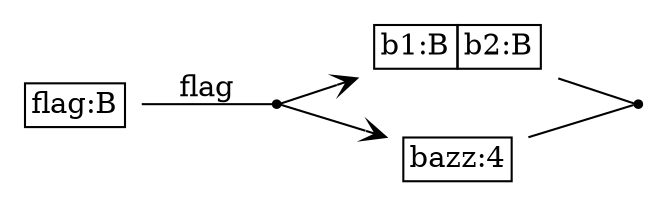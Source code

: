 digraph G {
  rankdir = LR;
  node [shape=plaintext];
  edge [arrowhead=vee];

  n0 [label=<
    <TABLE BORDER="0" CELLBORDER="1" CELLSPACING="0" TOOLTIP="Foo.0" HREF="#">
      <TR><TD>flag:B</TD></TR>
    </TABLE>
  >];
  n1 [shape=point];
  n2 [label=<
    <TABLE BORDER="0" CELLBORDER="1" CELLSPACING="0" TOOLTIP="Foo.baz.0" HREF="#">
      <TR><TD>b1:B</TD><TD>b2:B</TD></TR>
    </TABLE>
  >];
  n3 [label=<
    <TABLE BORDER="0" CELLBORDER="1" CELLSPACING="0" TOOLTIP="Foo.bazz.0" HREF="#">
      <TR><TD>bazz:4</TD></TR>
    </TABLE>
  >];
  n4 [shape=point];

  n0 -> n1 [arrowhead=none, label="flag", tooltip="p => if (p) 1 else 0", href="#"];
  n1 -> n2;
  n1 -> n3;
  n3 -> n4 [arrowhead=none];
  n2 -> n4 [arrowhead=none];
}